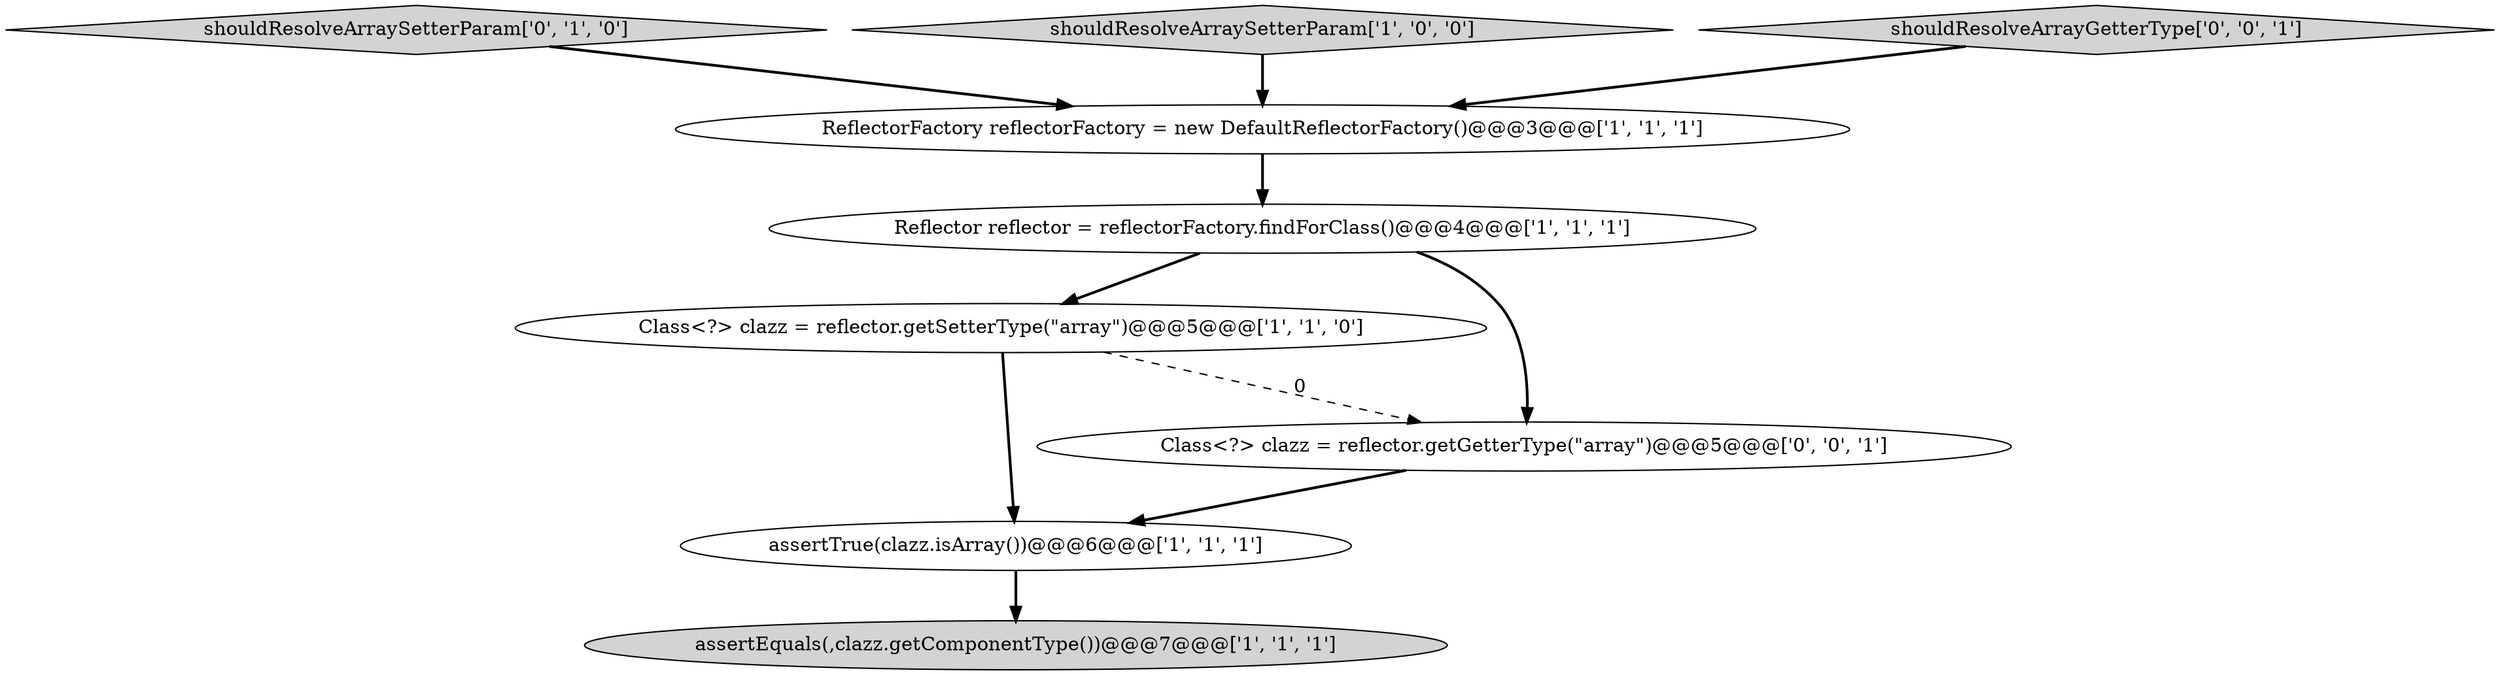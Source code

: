 digraph {
1 [style = filled, label = "assertEquals(,clazz.getComponentType())@@@7@@@['1', '1', '1']", fillcolor = lightgray, shape = ellipse image = "AAA0AAABBB1BBB"];
2 [style = filled, label = "assertTrue(clazz.isArray())@@@6@@@['1', '1', '1']", fillcolor = white, shape = ellipse image = "AAA0AAABBB1BBB"];
6 [style = filled, label = "shouldResolveArraySetterParam['0', '1', '0']", fillcolor = lightgray, shape = diamond image = "AAA0AAABBB2BBB"];
0 [style = filled, label = "Class<?> clazz = reflector.getSetterType(\"array\")@@@5@@@['1', '1', '0']", fillcolor = white, shape = ellipse image = "AAA0AAABBB1BBB"];
3 [style = filled, label = "shouldResolveArraySetterParam['1', '0', '0']", fillcolor = lightgray, shape = diamond image = "AAA0AAABBB1BBB"];
5 [style = filled, label = "ReflectorFactory reflectorFactory = new DefaultReflectorFactory()@@@3@@@['1', '1', '1']", fillcolor = white, shape = ellipse image = "AAA0AAABBB1BBB"];
8 [style = filled, label = "Class<?> clazz = reflector.getGetterType(\"array\")@@@5@@@['0', '0', '1']", fillcolor = white, shape = ellipse image = "AAA0AAABBB3BBB"];
7 [style = filled, label = "shouldResolveArrayGetterType['0', '0', '1']", fillcolor = lightgray, shape = diamond image = "AAA0AAABBB3BBB"];
4 [style = filled, label = "Reflector reflector = reflectorFactory.findForClass()@@@4@@@['1', '1', '1']", fillcolor = white, shape = ellipse image = "AAA0AAABBB1BBB"];
4->8 [style = bold, label=""];
0->8 [style = dashed, label="0"];
6->5 [style = bold, label=""];
3->5 [style = bold, label=""];
7->5 [style = bold, label=""];
8->2 [style = bold, label=""];
2->1 [style = bold, label=""];
5->4 [style = bold, label=""];
4->0 [style = bold, label=""];
0->2 [style = bold, label=""];
}
